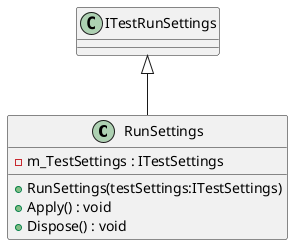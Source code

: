 @startuml
class RunSettings {
    - m_TestSettings : ITestSettings
    + RunSettings(testSettings:ITestSettings)
    + Apply() : void
    + Dispose() : void
}
ITestRunSettings <|-- RunSettings
@enduml
